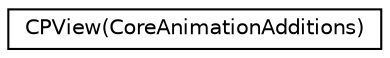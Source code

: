digraph "Graphical Class Hierarchy"
{
  edge [fontname="Helvetica",fontsize="10",labelfontname="Helvetica",labelfontsize="10"];
  node [fontname="Helvetica",fontsize="10",shape=record];
  rankdir="LR";
  Node1 [label="CPView(CoreAnimationAdditions)",height=0.2,width=0.4,color="black", fillcolor="white", style="filled",URL="$category_c_p_view_07_core_animation_additions_08.html"];
}
